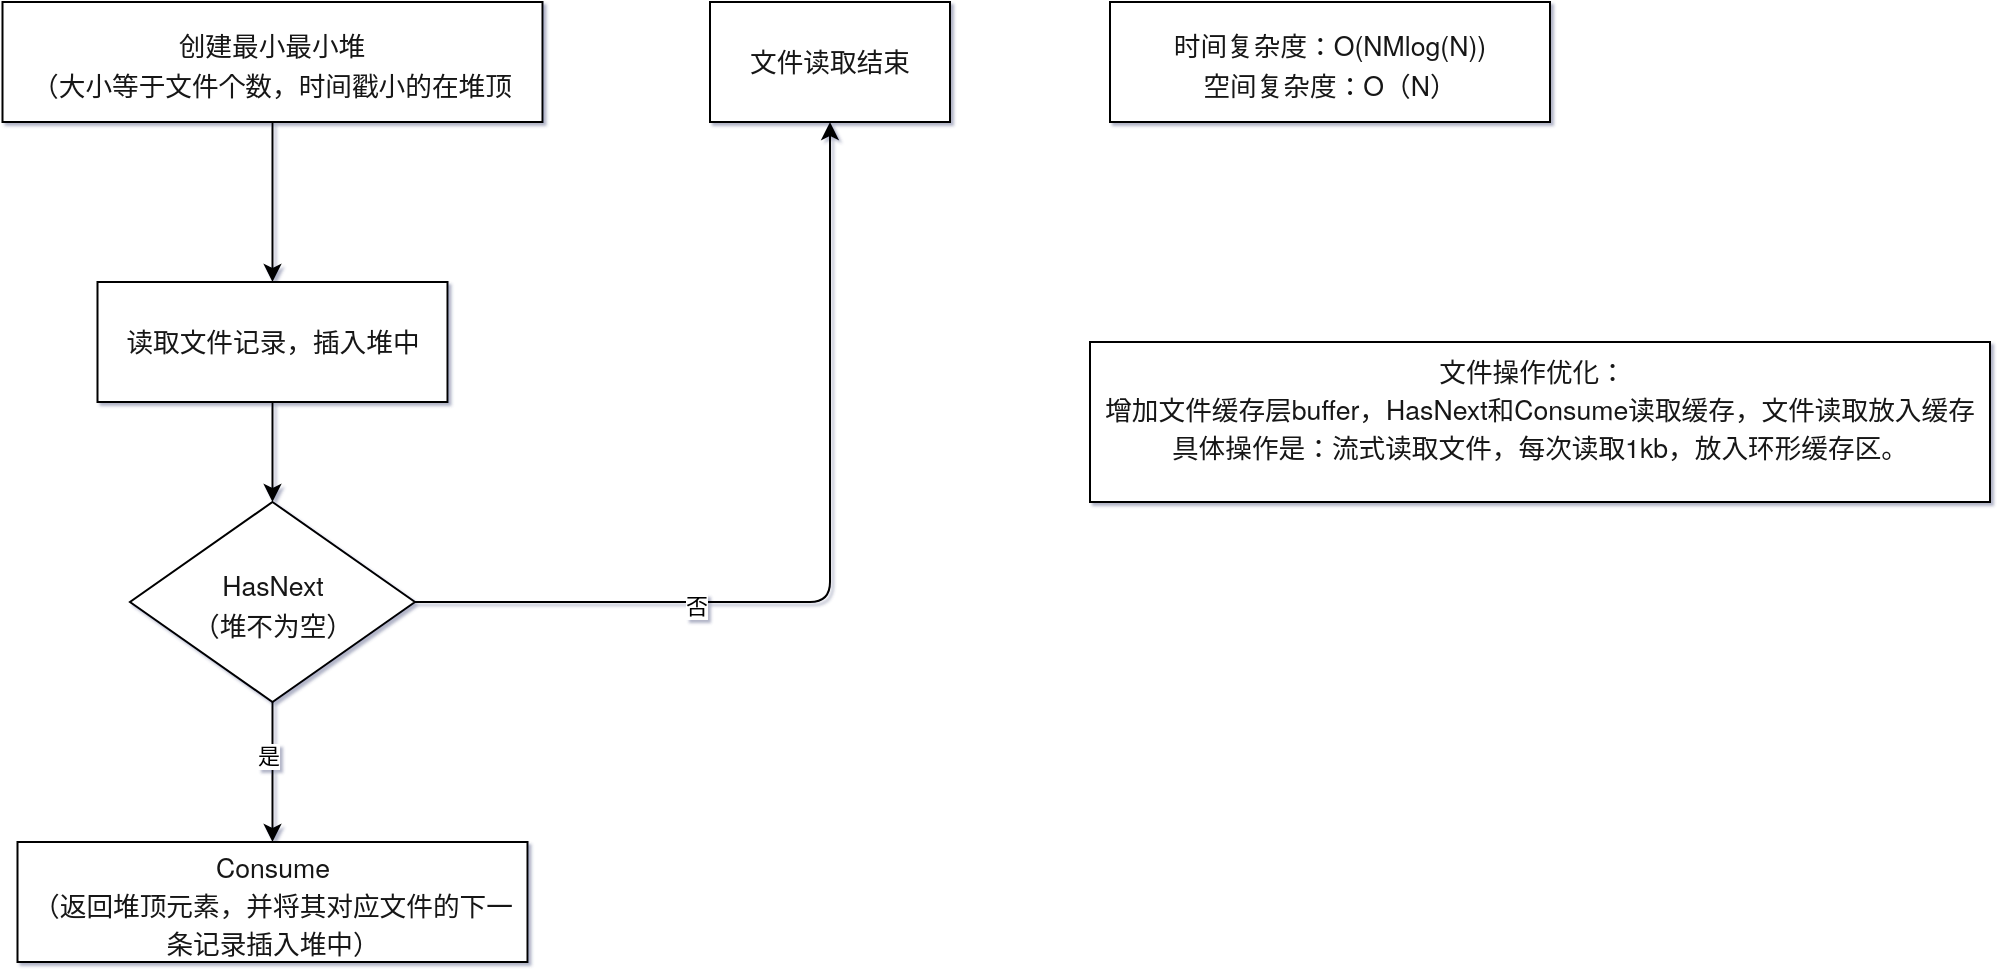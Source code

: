 <mxfile>
    <diagram id="x9EdjgLe3Sq_I7eFu2eD" name="Page-1">
        <mxGraphModel dx="1051" dy="790" grid="1" gridSize="10" guides="1" tooltips="1" connect="1" arrows="1" fold="1" page="1" pageScale="1" pageWidth="1169" pageHeight="827" background="#ffffff" math="0" shadow="1">
            <root>
                <mxCell id="0"/>
                <mxCell id="1" parent="0"/>
                <mxCell id="4" value="" style="edgeStyle=none;html=1;" edge="1" parent="1" source="2" target="3">
                    <mxGeometry relative="1" as="geometry"/>
                </mxCell>
                <mxCell id="2" value="&lt;p style=&quot;box-sizing: border-box ; margin: 0px ; padding: 0px ; color: rgb(0 , 0 , 0) ; font-family: &amp;#34;helvetica neue&amp;#34; , &amp;#34;helvetica&amp;#34; , &amp;#34;pingfang sc&amp;#34; , &amp;#34;hiragino sans gb&amp;#34; , &amp;#34;microsoft yahei&amp;#34; , &amp;#34;\5 fae8f6f96c59ed1&amp;#34; , &amp;#34;arial&amp;#34; , sans-serif ; font-size: 16px ; background-color: rgb(255 , 255 , 255) ; line-height: 1.2&quot;&gt;&lt;span style=&quot;box-sizing: border-box ; color: rgb(25 , 25 , 25) ; font-size: 10pt&quot;&gt;创建最小最小堆&lt;/span&gt;&lt;/p&gt;&lt;p style=&quot;box-sizing: border-box ; margin: 0px ; padding: 0px ; color: rgb(0 , 0 , 0) ; font-family: &amp;#34;helvetica neue&amp;#34; , &amp;#34;helvetica&amp;#34; , &amp;#34;pingfang sc&amp;#34; , &amp;#34;hiragino sans gb&amp;#34; , &amp;#34;microsoft yahei&amp;#34; , &amp;#34;\5 fae8f6f96c59ed1&amp;#34; , &amp;#34;arial&amp;#34; , sans-serif ; font-size: 16px ; background-color: rgb(255 , 255 , 255) ; line-height: 1.2&quot;&gt;&lt;span style=&quot;box-sizing: border-box ; color: rgb(25 , 25 , 25) ; font-size: 10pt&quot;&gt;（大小等于文件个数，时间戳小的在堆顶&lt;/span&gt;&lt;/p&gt;" style="rounded=0;whiteSpace=wrap;html=1;" vertex="1" parent="1">
                    <mxGeometry x="126.25" y="160" width="270" height="60" as="geometry"/>
                </mxCell>
                <mxCell id="6" value="" style="edgeStyle=none;html=1;" edge="1" parent="1" source="3" target="5">
                    <mxGeometry relative="1" as="geometry"/>
                </mxCell>
                <mxCell id="3" value="&lt;span style=&quot;color: rgb(25 , 25 , 25) ; font-size: 13.333px ; background-color: rgb(255 , 255 , 255)&quot;&gt;读取文件记录，插入堆中&lt;/span&gt;" style="whiteSpace=wrap;html=1;rounded=0;" vertex="1" parent="1">
                    <mxGeometry x="173.75" y="300" width="175" height="60" as="geometry"/>
                </mxCell>
                <mxCell id="8" value="" style="edgeStyle=none;html=1;" edge="1" parent="1" source="5" target="7">
                    <mxGeometry relative="1" as="geometry"/>
                </mxCell>
                <mxCell id="9" value="是" style="edgeLabel;html=1;align=center;verticalAlign=middle;resizable=0;points=[];" vertex="1" connectable="0" parent="8">
                    <mxGeometry x="-0.222" y="-3" relative="1" as="geometry">
                        <mxPoint as="offset"/>
                    </mxGeometry>
                </mxCell>
                <mxCell id="11" value="" style="edgeStyle=none;html=1;" edge="1" parent="1" source="5" target="10">
                    <mxGeometry relative="1" as="geometry">
                        <Array as="points">
                            <mxPoint x="540" y="460"/>
                        </Array>
                    </mxGeometry>
                </mxCell>
                <mxCell id="12" value="否" style="edgeLabel;html=1;align=center;verticalAlign=middle;resizable=0;points=[];" vertex="1" connectable="0" parent="11">
                    <mxGeometry x="-0.371" y="-2" relative="1" as="geometry">
                        <mxPoint as="offset"/>
                    </mxGeometry>
                </mxCell>
                <mxCell id="5" value="&lt;p style=&quot;box-sizing: border-box ; margin: 0px ; padding: 0px ; color: rgb(0 , 0 , 0) ; font-family: &amp;#34;helvetica neue&amp;#34; , &amp;#34;helvetica&amp;#34; , &amp;#34;pingfang sc&amp;#34; , &amp;#34;hiragino sans gb&amp;#34; , &amp;#34;microsoft yahei&amp;#34; , &amp;#34;\5 fae8f6f96c59ed1&amp;#34; , &amp;#34;arial&amp;#34; , sans-serif ; font-size: 16px ; background-color: rgb(255 , 255 , 255) ; line-height: 1.2&quot;&gt;&lt;span style=&quot;box-sizing: border-box ; color: rgb(25 , 25 , 25) ; font-size: 10pt&quot;&gt;HasNext&lt;/span&gt;&lt;/p&gt;&lt;p style=&quot;box-sizing: border-box ; margin: 0px ; padding: 0px ; color: rgb(0 , 0 , 0) ; font-family: &amp;#34;helvetica neue&amp;#34; , &amp;#34;helvetica&amp;#34; , &amp;#34;pingfang sc&amp;#34; , &amp;#34;hiragino sans gb&amp;#34; , &amp;#34;microsoft yahei&amp;#34; , &amp;#34;\5 fae8f6f96c59ed1&amp;#34; , &amp;#34;arial&amp;#34; , sans-serif ; font-size: 16px ; background-color: rgb(255 , 255 , 255) ; line-height: 1.2&quot;&gt;&lt;span style=&quot;box-sizing: border-box ; color: rgb(25 , 25 , 25) ; font-size: 10pt&quot;&gt;（堆不为空）&lt;/span&gt;&lt;/p&gt;" style="rhombus;whiteSpace=wrap;html=1;rounded=0;" vertex="1" parent="1">
                    <mxGeometry x="190" y="410" width="142.5" height="100" as="geometry"/>
                </mxCell>
                <mxCell id="7" value="&lt;p style=&quot;box-sizing: border-box ; margin: 0px ; padding: 0px ; color: rgb(0 , 0 , 0) ; font-family: &amp;#34;helvetica neue&amp;#34; , &amp;#34;helvetica&amp;#34; , &amp;#34;pingfang sc&amp;#34; , &amp;#34;hiragino sans gb&amp;#34; , &amp;#34;microsoft yahei&amp;#34; , &amp;#34;\5 fae8f6f96c59ed1&amp;#34; , &amp;#34;arial&amp;#34; , sans-serif ; font-size: 16px ; background-color: rgb(255 , 255 , 255) ; line-height: 1.2&quot;&gt;&lt;span style=&quot;box-sizing: border-box ; color: rgb(25 , 25 , 25) ; font-size: 10pt&quot;&gt;Consume&lt;/span&gt;&lt;/p&gt;&lt;p style=&quot;box-sizing: border-box ; margin: 0px ; padding: 0px ; color: rgb(0 , 0 , 0) ; font-family: &amp;#34;helvetica neue&amp;#34; , &amp;#34;helvetica&amp;#34; , &amp;#34;pingfang sc&amp;#34; , &amp;#34;hiragino sans gb&amp;#34; , &amp;#34;microsoft yahei&amp;#34; , &amp;#34;\5 fae8f6f96c59ed1&amp;#34; , &amp;#34;arial&amp;#34; , sans-serif ; font-size: 16px ; background-color: rgb(255 , 255 , 255) ; line-height: 1.2&quot;&gt;&lt;span style=&quot;box-sizing: border-box ; color: rgb(25 , 25 , 25) ; font-size: 10pt&quot;&gt;（返回堆顶元素，并将其对应文件的下一条记录插入堆中）&lt;/span&gt;&lt;/p&gt;" style="whiteSpace=wrap;html=1;rounded=0;" vertex="1" parent="1">
                    <mxGeometry x="133.75" y="580" width="255" height="60" as="geometry"/>
                </mxCell>
                <mxCell id="10" value="&lt;span style=&quot;color: rgb(25 , 25 , 25) ; font-size: 13.333px ; background-color: rgb(255 , 255 , 255)&quot;&gt;文件读取结束&lt;/span&gt;" style="whiteSpace=wrap;html=1;rounded=0;" vertex="1" parent="1">
                    <mxGeometry x="480" y="160" width="120" height="60" as="geometry"/>
                </mxCell>
                <mxCell id="13" value="&lt;p style=&quot;box-sizing: border-box ; margin: 0px ; padding: 0px ; color: rgb(0 , 0 , 0) ; font-family: &amp;#34;helvetica neue&amp;#34; , &amp;#34;helvetica&amp;#34; , &amp;#34;pingfang sc&amp;#34; , &amp;#34;hiragino sans gb&amp;#34; , &amp;#34;microsoft yahei&amp;#34; , &amp;#34;\5 fae8f6f96c59ed1&amp;#34; , &amp;#34;arial&amp;#34; , sans-serif ; font-size: 16px ; background-color: rgb(255 , 255 , 255) ; line-height: 1.2&quot;&gt;&lt;span style=&quot;box-sizing: border-box ; color: rgb(25 , 25 , 25) ; font-size: 10pt&quot;&gt;时间复杂度：O(NMlog(N))&lt;/span&gt;&lt;/p&gt;&lt;p style=&quot;box-sizing: border-box ; margin: 0px ; padding: 0px ; color: rgb(0 , 0 , 0) ; font-family: &amp;#34;helvetica neue&amp;#34; , &amp;#34;helvetica&amp;#34; , &amp;#34;pingfang sc&amp;#34; , &amp;#34;hiragino sans gb&amp;#34; , &amp;#34;microsoft yahei&amp;#34; , &amp;#34;\5 fae8f6f96c59ed1&amp;#34; , &amp;#34;arial&amp;#34; , sans-serif ; font-size: 16px ; background-color: rgb(255 , 255 , 255) ; line-height: 1.2&quot;&gt;&lt;span style=&quot;box-sizing: border-box ; color: rgb(25 , 25 , 25) ; font-size: 10pt&quot;&gt;空间复杂度：O（N）&lt;/span&gt;&lt;/p&gt;" style="rounded=0;whiteSpace=wrap;html=1;" vertex="1" parent="1">
                    <mxGeometry x="680" y="160" width="220" height="60" as="geometry"/>
                </mxCell>
                <mxCell id="14" value="&lt;p style=&quot;box-sizing: border-box ; margin: 0px ; padding: 0px ; color: rgb(0 , 0 , 0) ; font-family: &amp;#34;helvetica neue&amp;#34; , &amp;#34;helvetica&amp;#34; , &amp;#34;pingfang sc&amp;#34; , &amp;#34;hiragino sans gb&amp;#34; , &amp;#34;microsoft yahei&amp;#34; , &amp;#34;\5 fae8f6f96c59ed1&amp;#34; , &amp;#34;arial&amp;#34; , sans-serif ; font-size: 16px ; background-color: rgb(255 , 255 , 255) ; line-height: 1.2&quot;&gt;&lt;span style=&quot;box-sizing: border-box ; color: rgb(25 , 25 , 25) ; font-size: 10pt&quot;&gt;文件操作优化：&amp;nbsp;&amp;nbsp;&lt;/span&gt;&lt;/p&gt;&lt;p style=&quot;box-sizing: border-box ; margin: 0px ; padding: 0px ; color: rgb(0 , 0 , 0) ; font-family: &amp;#34;helvetica neue&amp;#34; , &amp;#34;helvetica&amp;#34; , &amp;#34;pingfang sc&amp;#34; , &amp;#34;hiragino sans gb&amp;#34; , &amp;#34;microsoft yahei&amp;#34; , &amp;#34;\5 fae8f6f96c59ed1&amp;#34; , &amp;#34;arial&amp;#34; , sans-serif ; font-size: 16px ; background-color: rgb(255 , 255 , 255) ; line-height: 1.2&quot;&gt;&lt;span style=&quot;color: rgb(25 , 25 , 25) ; font-size: 10pt&quot;&gt;增加文件缓存层buffer，HasNext和Consume读取缓存，文件读取放入缓存&lt;/span&gt;&lt;/p&gt;&lt;p style=&quot;box-sizing: border-box ; margin: 0px ; padding: 0px ; color: rgb(0 , 0 , 0) ; font-family: &amp;#34;helvetica neue&amp;#34; , &amp;#34;helvetica&amp;#34; , &amp;#34;pingfang sc&amp;#34; , &amp;#34;hiragino sans gb&amp;#34; , &amp;#34;microsoft yahei&amp;#34; , &amp;#34;\5 fae8f6f96c59ed1&amp;#34; , &amp;#34;arial&amp;#34; , sans-serif ; font-size: 16px ; background-color: rgb(255 , 255 , 255) ; line-height: 1.2&quot;&gt;&lt;span style=&quot;box-sizing: border-box ; color: rgb(25 , 25 , 25) ; font-size: 10pt&quot;&gt;具体操作是：流式读取文件，每次读取1kb，放入环形缓存区。                   &lt;/span&gt;&lt;/p&gt;&lt;div&gt;&lt;span style=&quot;box-sizing: border-box ; color: rgb(25 , 25 , 25) ; font-size: 10pt&quot;&gt;&lt;br&gt;&lt;/span&gt;&lt;/div&gt;" style="rounded=0;whiteSpace=wrap;html=1;" vertex="1" parent="1">
                    <mxGeometry x="670" y="330" width="450" height="80" as="geometry"/>
                </mxCell>
            </root>
        </mxGraphModel>
    </diagram>
</mxfile>